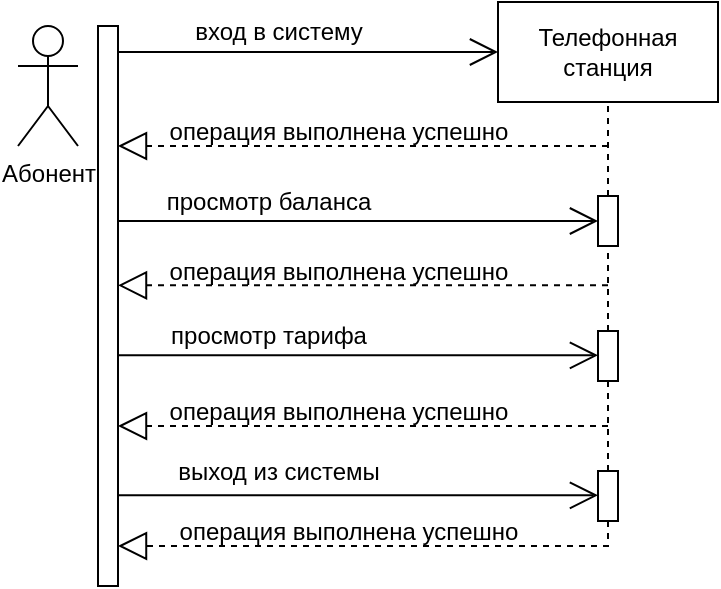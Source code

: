 <mxfile version="26.0.6">
  <diagram name="Страница — 1" id="B4rPTIYKElrBGUyX-IRL">
    <mxGraphModel dx="989" dy="514" grid="1" gridSize="10" guides="1" tooltips="1" connect="1" arrows="1" fold="1" page="1" pageScale="1" pageWidth="827" pageHeight="1169" math="0" shadow="0">
      <root>
        <mxCell id="0" />
        <mxCell id="1" parent="0" />
        <mxCell id="A-ekyG_nDFZ65MmJIyMP-1" value="Абонент&lt;div&gt;&lt;br&gt;&lt;/div&gt;" style="shape=umlActor;verticalLabelPosition=bottom;verticalAlign=top;html=1;" vertex="1" parent="1">
          <mxGeometry x="50" y="60" width="30" height="60" as="geometry" />
        </mxCell>
        <mxCell id="A-ekyG_nDFZ65MmJIyMP-2" value="" style="html=1;points=[[0,0,0,0,5],[0,1,0,0,-5],[1,0,0,0,5],[1,1,0,0,-5]];perimeter=orthogonalPerimeter;outlineConnect=0;targetShapes=umlLifeline;portConstraint=eastwest;newEdgeStyle={&quot;curved&quot;:0,&quot;rounded&quot;:0};" vertex="1" parent="1">
          <mxGeometry x="90" y="60" width="10" height="280" as="geometry" />
        </mxCell>
        <mxCell id="A-ekyG_nDFZ65MmJIyMP-3" value="Телефонная станция" style="html=1;whiteSpace=wrap;" vertex="1" parent="1">
          <mxGeometry x="290" y="48" width="110" height="50" as="geometry" />
        </mxCell>
        <mxCell id="A-ekyG_nDFZ65MmJIyMP-4" value="" style="endArrow=open;endFill=1;endSize=12;html=1;rounded=0;entryX=0;entryY=0.5;entryDx=0;entryDy=0;" edge="1" parent="1" source="A-ekyG_nDFZ65MmJIyMP-2" target="A-ekyG_nDFZ65MmJIyMP-3">
          <mxGeometry width="160" relative="1" as="geometry">
            <mxPoint x="100" y="74.66" as="sourcePoint" />
            <mxPoint x="260" y="74.66" as="targetPoint" />
          </mxGeometry>
        </mxCell>
        <mxCell id="A-ekyG_nDFZ65MmJIyMP-5" value="вход в систему" style="text;html=1;align=center;verticalAlign=middle;resizable=0;points=[];autosize=1;strokeColor=none;fillColor=none;" vertex="1" parent="1">
          <mxGeometry x="125" y="48" width="110" height="30" as="geometry" />
        </mxCell>
        <mxCell id="A-ekyG_nDFZ65MmJIyMP-7" value="" style="endArrow=block;dashed=1;endFill=0;endSize=12;html=1;rounded=0;" edge="1" parent="1" target="A-ekyG_nDFZ65MmJIyMP-2">
          <mxGeometry width="160" relative="1" as="geometry">
            <mxPoint x="345" y="120" as="sourcePoint" />
            <mxPoint x="250" y="159.66" as="targetPoint" />
            <Array as="points">
              <mxPoint x="345" y="120" />
            </Array>
          </mxGeometry>
        </mxCell>
        <mxCell id="A-ekyG_nDFZ65MmJIyMP-9" value="операция выполнена успешно" style="text;html=1;align=center;verticalAlign=middle;resizable=0;points=[];autosize=1;strokeColor=none;fillColor=none;" vertex="1" parent="1">
          <mxGeometry x="115" y="98" width="190" height="30" as="geometry" />
        </mxCell>
        <mxCell id="A-ekyG_nDFZ65MmJIyMP-11" value="" style="endArrow=open;endFill=1;endSize=12;html=1;rounded=0;entryX=0.5;entryY=1;entryDx=0;entryDy=0;" edge="1" parent="1" source="A-ekyG_nDFZ65MmJIyMP-8">
          <mxGeometry width="160" relative="1" as="geometry">
            <mxPoint x="100" y="160" as="sourcePoint" />
            <mxPoint x="340" y="160" as="targetPoint" />
          </mxGeometry>
        </mxCell>
        <mxCell id="A-ekyG_nDFZ65MmJIyMP-13" value="просмотр баланса" style="text;html=1;align=center;verticalAlign=middle;resizable=0;points=[];autosize=1;strokeColor=none;fillColor=none;" vertex="1" parent="1">
          <mxGeometry x="110" y="132.5" width="130" height="30" as="geometry" />
        </mxCell>
        <mxCell id="A-ekyG_nDFZ65MmJIyMP-14" value="" style="endArrow=open;endFill=1;endSize=12;html=1;rounded=0;entryX=0.5;entryY=1;entryDx=0;entryDy=0;" edge="1" parent="1" source="A-ekyG_nDFZ65MmJIyMP-2" target="A-ekyG_nDFZ65MmJIyMP-8">
          <mxGeometry width="160" relative="1" as="geometry">
            <mxPoint x="100" y="160" as="sourcePoint" />
            <mxPoint x="340" y="160" as="targetPoint" />
          </mxGeometry>
        </mxCell>
        <mxCell id="A-ekyG_nDFZ65MmJIyMP-8" value="" style="rounded=0;whiteSpace=wrap;html=1;rotation=90;" vertex="1" parent="1">
          <mxGeometry x="332.5" y="152.5" width="25" height="10" as="geometry" />
        </mxCell>
        <mxCell id="A-ekyG_nDFZ65MmJIyMP-15" value="" style="endArrow=none;dashed=1;html=1;rounded=0;entryX=0.5;entryY=1;entryDx=0;entryDy=0;exitX=0;exitY=0.5;exitDx=0;exitDy=0;" edge="1" parent="1" source="A-ekyG_nDFZ65MmJIyMP-8" target="A-ekyG_nDFZ65MmJIyMP-3">
          <mxGeometry width="50" height="50" relative="1" as="geometry">
            <mxPoint x="300" y="190" as="sourcePoint" />
            <mxPoint x="350" y="140" as="targetPoint" />
          </mxGeometry>
        </mxCell>
        <mxCell id="A-ekyG_nDFZ65MmJIyMP-16" value="" style="endArrow=none;dashed=1;html=1;rounded=0;entryX=1;entryY=0.5;entryDx=0;entryDy=0;exitX=0;exitY=0.5;exitDx=0;exitDy=0;" edge="1" parent="1" source="A-ekyG_nDFZ65MmJIyMP-21" target="A-ekyG_nDFZ65MmJIyMP-8">
          <mxGeometry width="50" height="50" relative="1" as="geometry">
            <mxPoint x="345" y="210" as="sourcePoint" />
            <mxPoint x="350" y="140" as="targetPoint" />
          </mxGeometry>
        </mxCell>
        <mxCell id="A-ekyG_nDFZ65MmJIyMP-17" value="" style="endArrow=block;dashed=1;endFill=0;endSize=12;html=1;rounded=0;" edge="1" parent="1">
          <mxGeometry width="160" relative="1" as="geometry">
            <mxPoint x="345" y="189.66" as="sourcePoint" />
            <mxPoint x="100" y="189.66" as="targetPoint" />
            <Array as="points">
              <mxPoint x="345" y="189.66" />
            </Array>
          </mxGeometry>
        </mxCell>
        <mxCell id="A-ekyG_nDFZ65MmJIyMP-20" value="операция выполнена успешно" style="text;html=1;align=center;verticalAlign=middle;resizable=0;points=[];autosize=1;strokeColor=none;fillColor=none;" vertex="1" parent="1">
          <mxGeometry x="115" y="168" width="190" height="30" as="geometry" />
        </mxCell>
        <mxCell id="A-ekyG_nDFZ65MmJIyMP-21" value="" style="rounded=0;whiteSpace=wrap;html=1;rotation=90;" vertex="1" parent="1">
          <mxGeometry x="332.5" y="220" width="25" height="10" as="geometry" />
        </mxCell>
        <mxCell id="A-ekyG_nDFZ65MmJIyMP-24" value="" style="endArrow=open;endFill=1;endSize=12;html=1;rounded=0;entryX=0.5;entryY=1;entryDx=0;entryDy=0;" edge="1" parent="1">
          <mxGeometry width="160" relative="1" as="geometry">
            <mxPoint x="100" y="224.66" as="sourcePoint" />
            <mxPoint x="340" y="224.66" as="targetPoint" />
          </mxGeometry>
        </mxCell>
        <mxCell id="A-ekyG_nDFZ65MmJIyMP-25" value="просмотр тарифа" style="text;html=1;align=center;verticalAlign=middle;resizable=0;points=[];autosize=1;strokeColor=none;fillColor=none;" vertex="1" parent="1">
          <mxGeometry x="115" y="200" width="120" height="30" as="geometry" />
        </mxCell>
        <mxCell id="A-ekyG_nDFZ65MmJIyMP-26" value="" style="endArrow=none;dashed=1;html=1;rounded=0;entryX=1;entryY=0.5;entryDx=0;entryDy=0;exitX=0;exitY=0.5;exitDx=0;exitDy=0;" edge="1" parent="1" source="A-ekyG_nDFZ65MmJIyMP-33" target="A-ekyG_nDFZ65MmJIyMP-21">
          <mxGeometry width="50" height="50" relative="1" as="geometry">
            <mxPoint x="345" y="280" as="sourcePoint" />
            <mxPoint x="357.5" y="260" as="targetPoint" />
          </mxGeometry>
        </mxCell>
        <mxCell id="A-ekyG_nDFZ65MmJIyMP-27" value="" style="endArrow=block;dashed=1;endFill=0;endSize=12;html=1;rounded=0;" edge="1" parent="1">
          <mxGeometry width="160" relative="1" as="geometry">
            <mxPoint x="345" y="260" as="sourcePoint" />
            <mxPoint x="100" y="260" as="targetPoint" />
            <Array as="points">
              <mxPoint x="345" y="260" />
            </Array>
          </mxGeometry>
        </mxCell>
        <mxCell id="A-ekyG_nDFZ65MmJIyMP-32" value="операция выполнена успешно" style="text;html=1;align=center;verticalAlign=middle;resizable=0;points=[];autosize=1;strokeColor=none;fillColor=none;" vertex="1" parent="1">
          <mxGeometry x="115" y="238" width="190" height="30" as="geometry" />
        </mxCell>
        <mxCell id="A-ekyG_nDFZ65MmJIyMP-33" value="" style="rounded=0;whiteSpace=wrap;html=1;rotation=90;" vertex="1" parent="1">
          <mxGeometry x="332.5" y="290" width="25" height="10" as="geometry" />
        </mxCell>
        <mxCell id="A-ekyG_nDFZ65MmJIyMP-35" value="" style="endArrow=open;endFill=1;endSize=12;html=1;rounded=0;entryX=0.5;entryY=1;entryDx=0;entryDy=0;" edge="1" parent="1">
          <mxGeometry width="160" relative="1" as="geometry">
            <mxPoint x="100" y="294.66" as="sourcePoint" />
            <mxPoint x="340" y="294.66" as="targetPoint" />
          </mxGeometry>
        </mxCell>
        <mxCell id="A-ekyG_nDFZ65MmJIyMP-37" value="выход из системы" style="text;html=1;align=center;verticalAlign=middle;resizable=0;points=[];autosize=1;strokeColor=none;fillColor=none;" vertex="1" parent="1">
          <mxGeometry x="120" y="268" width="120" height="30" as="geometry" />
        </mxCell>
        <mxCell id="A-ekyG_nDFZ65MmJIyMP-38" value="" style="endArrow=block;dashed=1;endFill=0;endSize=12;html=1;rounded=0;exitX=1;exitY=0.5;exitDx=0;exitDy=0;" edge="1" parent="1" source="A-ekyG_nDFZ65MmJIyMP-33" target="A-ekyG_nDFZ65MmJIyMP-2">
          <mxGeometry width="160" relative="1" as="geometry">
            <mxPoint x="180" y="380" as="sourcePoint" />
            <mxPoint x="110" y="340" as="targetPoint" />
            <Array as="points">
              <mxPoint x="345" y="320" />
            </Array>
          </mxGeometry>
        </mxCell>
        <mxCell id="A-ekyG_nDFZ65MmJIyMP-39" value="операция выполнена успешно" style="text;html=1;align=center;verticalAlign=middle;resizable=0;points=[];autosize=1;strokeColor=none;fillColor=none;" vertex="1" parent="1">
          <mxGeometry x="120" y="298" width="190" height="30" as="geometry" />
        </mxCell>
      </root>
    </mxGraphModel>
  </diagram>
</mxfile>
